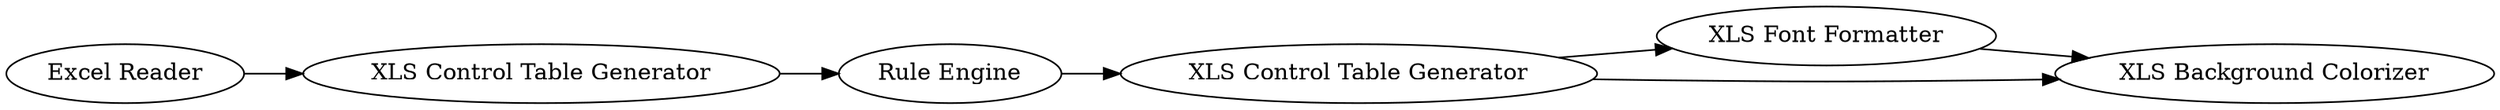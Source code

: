 digraph {
	1 [label="Excel Reader"]
	2 [label="XLS Control Table Generator"]
	3 [label="Rule Engine"]
	4 [label="XLS Control Table Generator"]
	5 [label="XLS Font Formatter"]
	6 [label="XLS Background Colorizer"]
	1 -> 2
	2 -> 3
	3 -> 4
	4 -> 5
	4 -> 6
	5 -> 6
	rankdir=LR
}
